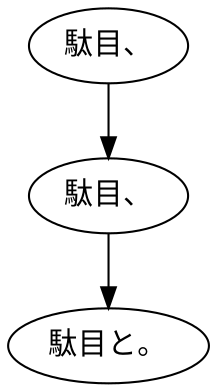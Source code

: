 digraph graph7822 {
	node0 [label="駄目、"];
	node1 [label="駄目、"];
	node2 [label="駄目と。"];
	node0 -> node1;
	node1 -> node2;
}
